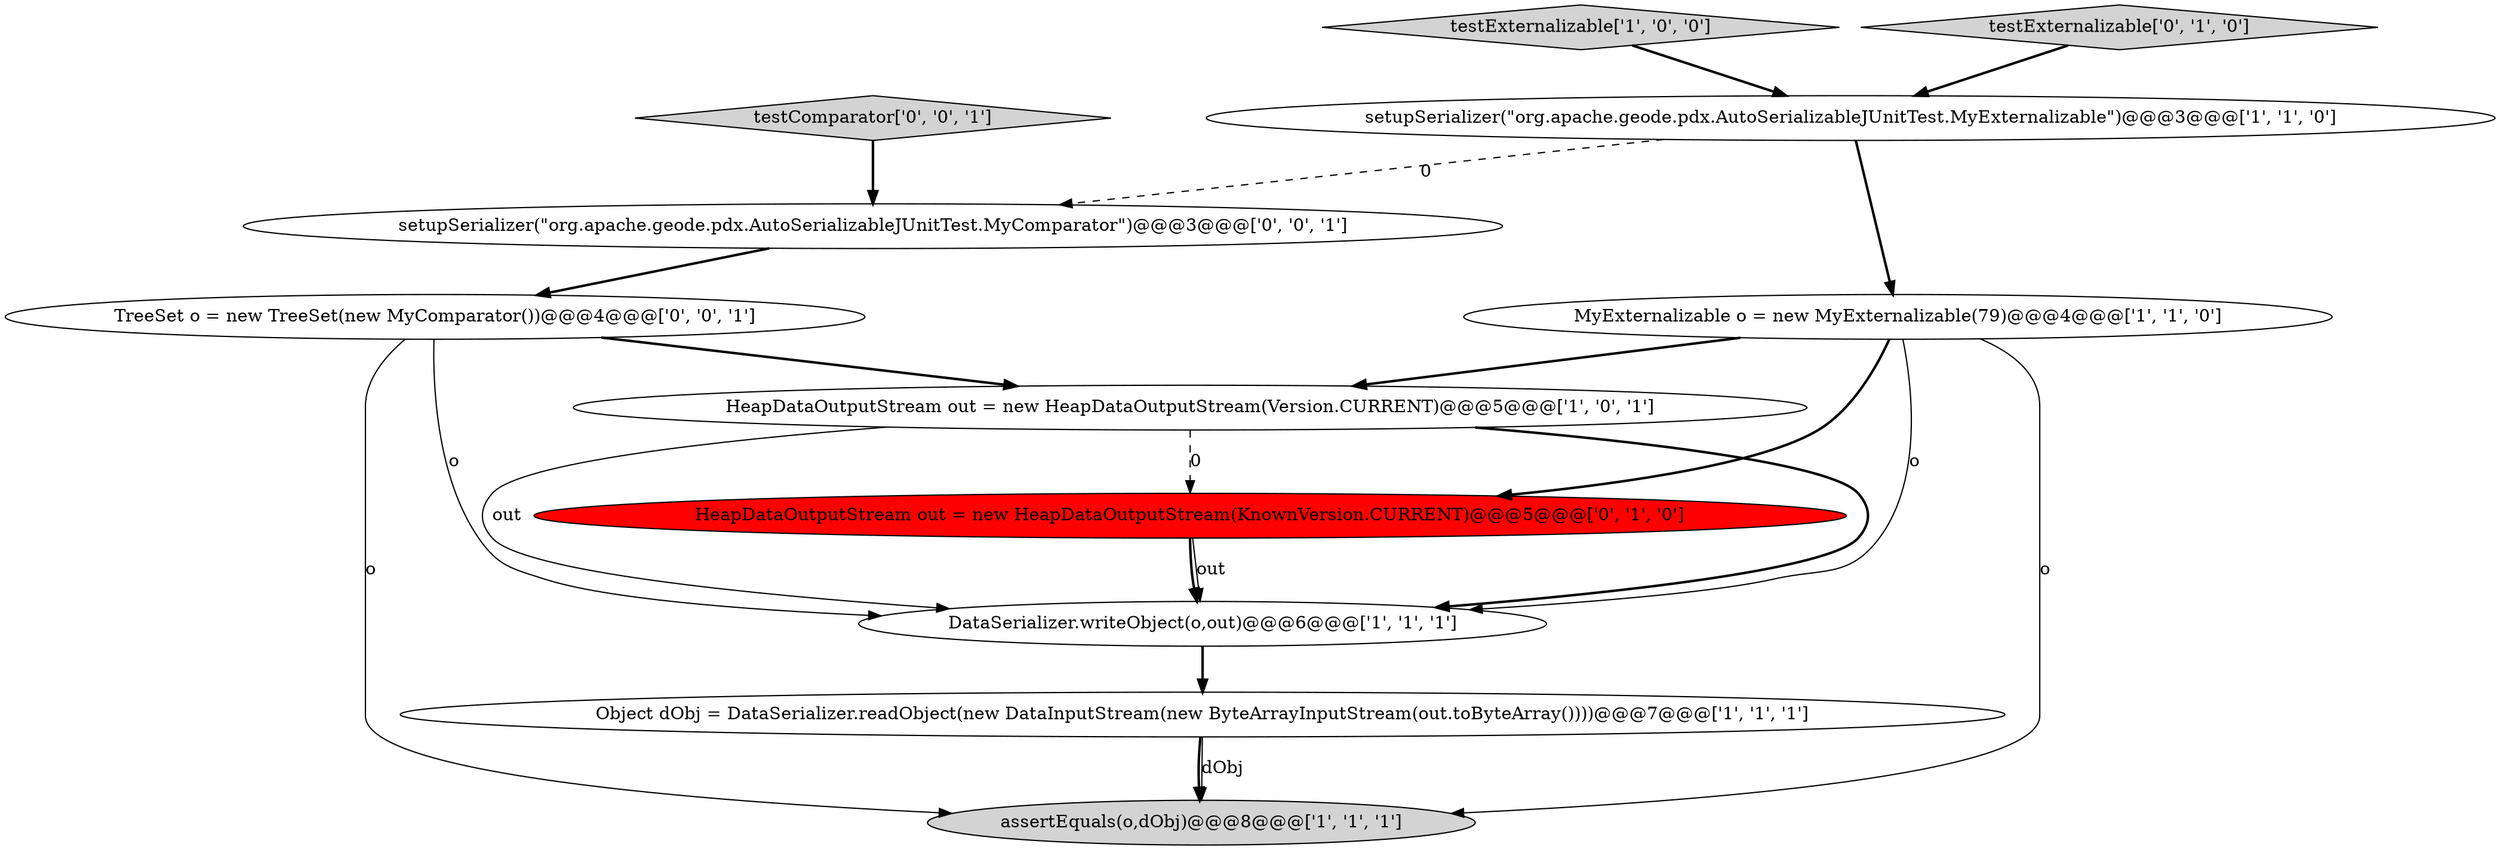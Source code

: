 digraph {
7 [style = filled, label = "HeapDataOutputStream out = new HeapDataOutputStream(KnownVersion.CURRENT)@@@5@@@['0', '1', '0']", fillcolor = red, shape = ellipse image = "AAA1AAABBB2BBB"];
3 [style = filled, label = "HeapDataOutputStream out = new HeapDataOutputStream(Version.CURRENT)@@@5@@@['1', '0', '1']", fillcolor = white, shape = ellipse image = "AAA0AAABBB1BBB"];
4 [style = filled, label = "testExternalizable['1', '0', '0']", fillcolor = lightgray, shape = diamond image = "AAA0AAABBB1BBB"];
5 [style = filled, label = "DataSerializer.writeObject(o,out)@@@6@@@['1', '1', '1']", fillcolor = white, shape = ellipse image = "AAA0AAABBB1BBB"];
10 [style = filled, label = "setupSerializer(\"org.apache.geode.pdx.AutoSerializableJUnitTest.MyComparator\")@@@3@@@['0', '0', '1']", fillcolor = white, shape = ellipse image = "AAA0AAABBB3BBB"];
11 [style = filled, label = "testComparator['0', '0', '1']", fillcolor = lightgray, shape = diamond image = "AAA0AAABBB3BBB"];
9 [style = filled, label = "TreeSet o = new TreeSet(new MyComparator())@@@4@@@['0', '0', '1']", fillcolor = white, shape = ellipse image = "AAA0AAABBB3BBB"];
6 [style = filled, label = "MyExternalizable o = new MyExternalizable(79)@@@4@@@['1', '1', '0']", fillcolor = white, shape = ellipse image = "AAA0AAABBB1BBB"];
0 [style = filled, label = "assertEquals(o,dObj)@@@8@@@['1', '1', '1']", fillcolor = lightgray, shape = ellipse image = "AAA0AAABBB1BBB"];
2 [style = filled, label = "setupSerializer(\"org.apache.geode.pdx.AutoSerializableJUnitTest.MyExternalizable\")@@@3@@@['1', '1', '0']", fillcolor = white, shape = ellipse image = "AAA0AAABBB1BBB"];
1 [style = filled, label = "Object dObj = DataSerializer.readObject(new DataInputStream(new ByteArrayInputStream(out.toByteArray())))@@@7@@@['1', '1', '1']", fillcolor = white, shape = ellipse image = "AAA0AAABBB1BBB"];
8 [style = filled, label = "testExternalizable['0', '1', '0']", fillcolor = lightgray, shape = diamond image = "AAA0AAABBB2BBB"];
3->5 [style = solid, label="out"];
6->3 [style = bold, label=""];
9->5 [style = solid, label="o"];
3->7 [style = dashed, label="0"];
2->6 [style = bold, label=""];
1->0 [style = bold, label=""];
4->2 [style = bold, label=""];
1->0 [style = solid, label="dObj"];
2->10 [style = dashed, label="0"];
9->0 [style = solid, label="o"];
5->1 [style = bold, label=""];
6->0 [style = solid, label="o"];
3->5 [style = bold, label=""];
7->5 [style = bold, label=""];
6->5 [style = solid, label="o"];
8->2 [style = bold, label=""];
11->10 [style = bold, label=""];
9->3 [style = bold, label=""];
7->5 [style = solid, label="out"];
10->9 [style = bold, label=""];
6->7 [style = bold, label=""];
}
